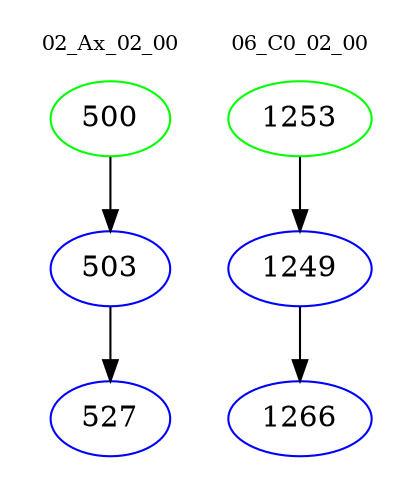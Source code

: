 digraph{
subgraph cluster_0 {
color = white
label = "02_Ax_02_00";
fontsize=10;
T0_500 [label="500", color="green"]
T0_500 -> T0_503 [color="black"]
T0_503 [label="503", color="blue"]
T0_503 -> T0_527 [color="black"]
T0_527 [label="527", color="blue"]
}
subgraph cluster_1 {
color = white
label = "06_C0_02_00";
fontsize=10;
T1_1253 [label="1253", color="green"]
T1_1253 -> T1_1249 [color="black"]
T1_1249 [label="1249", color="blue"]
T1_1249 -> T1_1266 [color="black"]
T1_1266 [label="1266", color="blue"]
}
}
